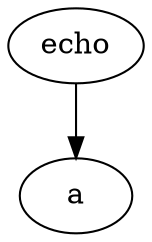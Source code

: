digraph AST {
	node_0x7fc9ed405990 [label="echo"];
	node_0x7fc9ed4059c0 [label="a"];
	node_0x7fc9ed405990 -> node_0x7fc9ed4059c0;
}
